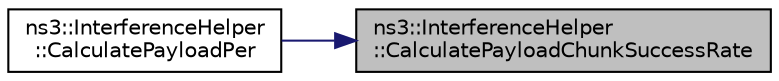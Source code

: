 digraph "ns3::InterferenceHelper::CalculatePayloadChunkSuccessRate"
{
 // LATEX_PDF_SIZE
  edge [fontname="Helvetica",fontsize="10",labelfontname="Helvetica",labelfontsize="10"];
  node [fontname="Helvetica",fontsize="10",shape=record];
  rankdir="RL";
  Node1 [label="ns3::InterferenceHelper\l::CalculatePayloadChunkSuccessRate",height=0.2,width=0.4,color="black", fillcolor="grey75", style="filled", fontcolor="black",tooltip="Calculate the success rate of the payload chunk given the SINR, duration, and Wi-Fi mode."];
  Node1 -> Node2 [dir="back",color="midnightblue",fontsize="10",style="solid",fontname="Helvetica"];
  Node2 [label="ns3::InterferenceHelper\l::CalculatePayloadPer",height=0.2,width=0.4,color="black", fillcolor="white", style="filled",URL="$classns3_1_1_interference_helper.html#aaf44e824e663c38566488ee05a4ecbb1",tooltip="Calculate the error rate of the given PHY payload only in the provided time window (thus enabling per..."];
}

